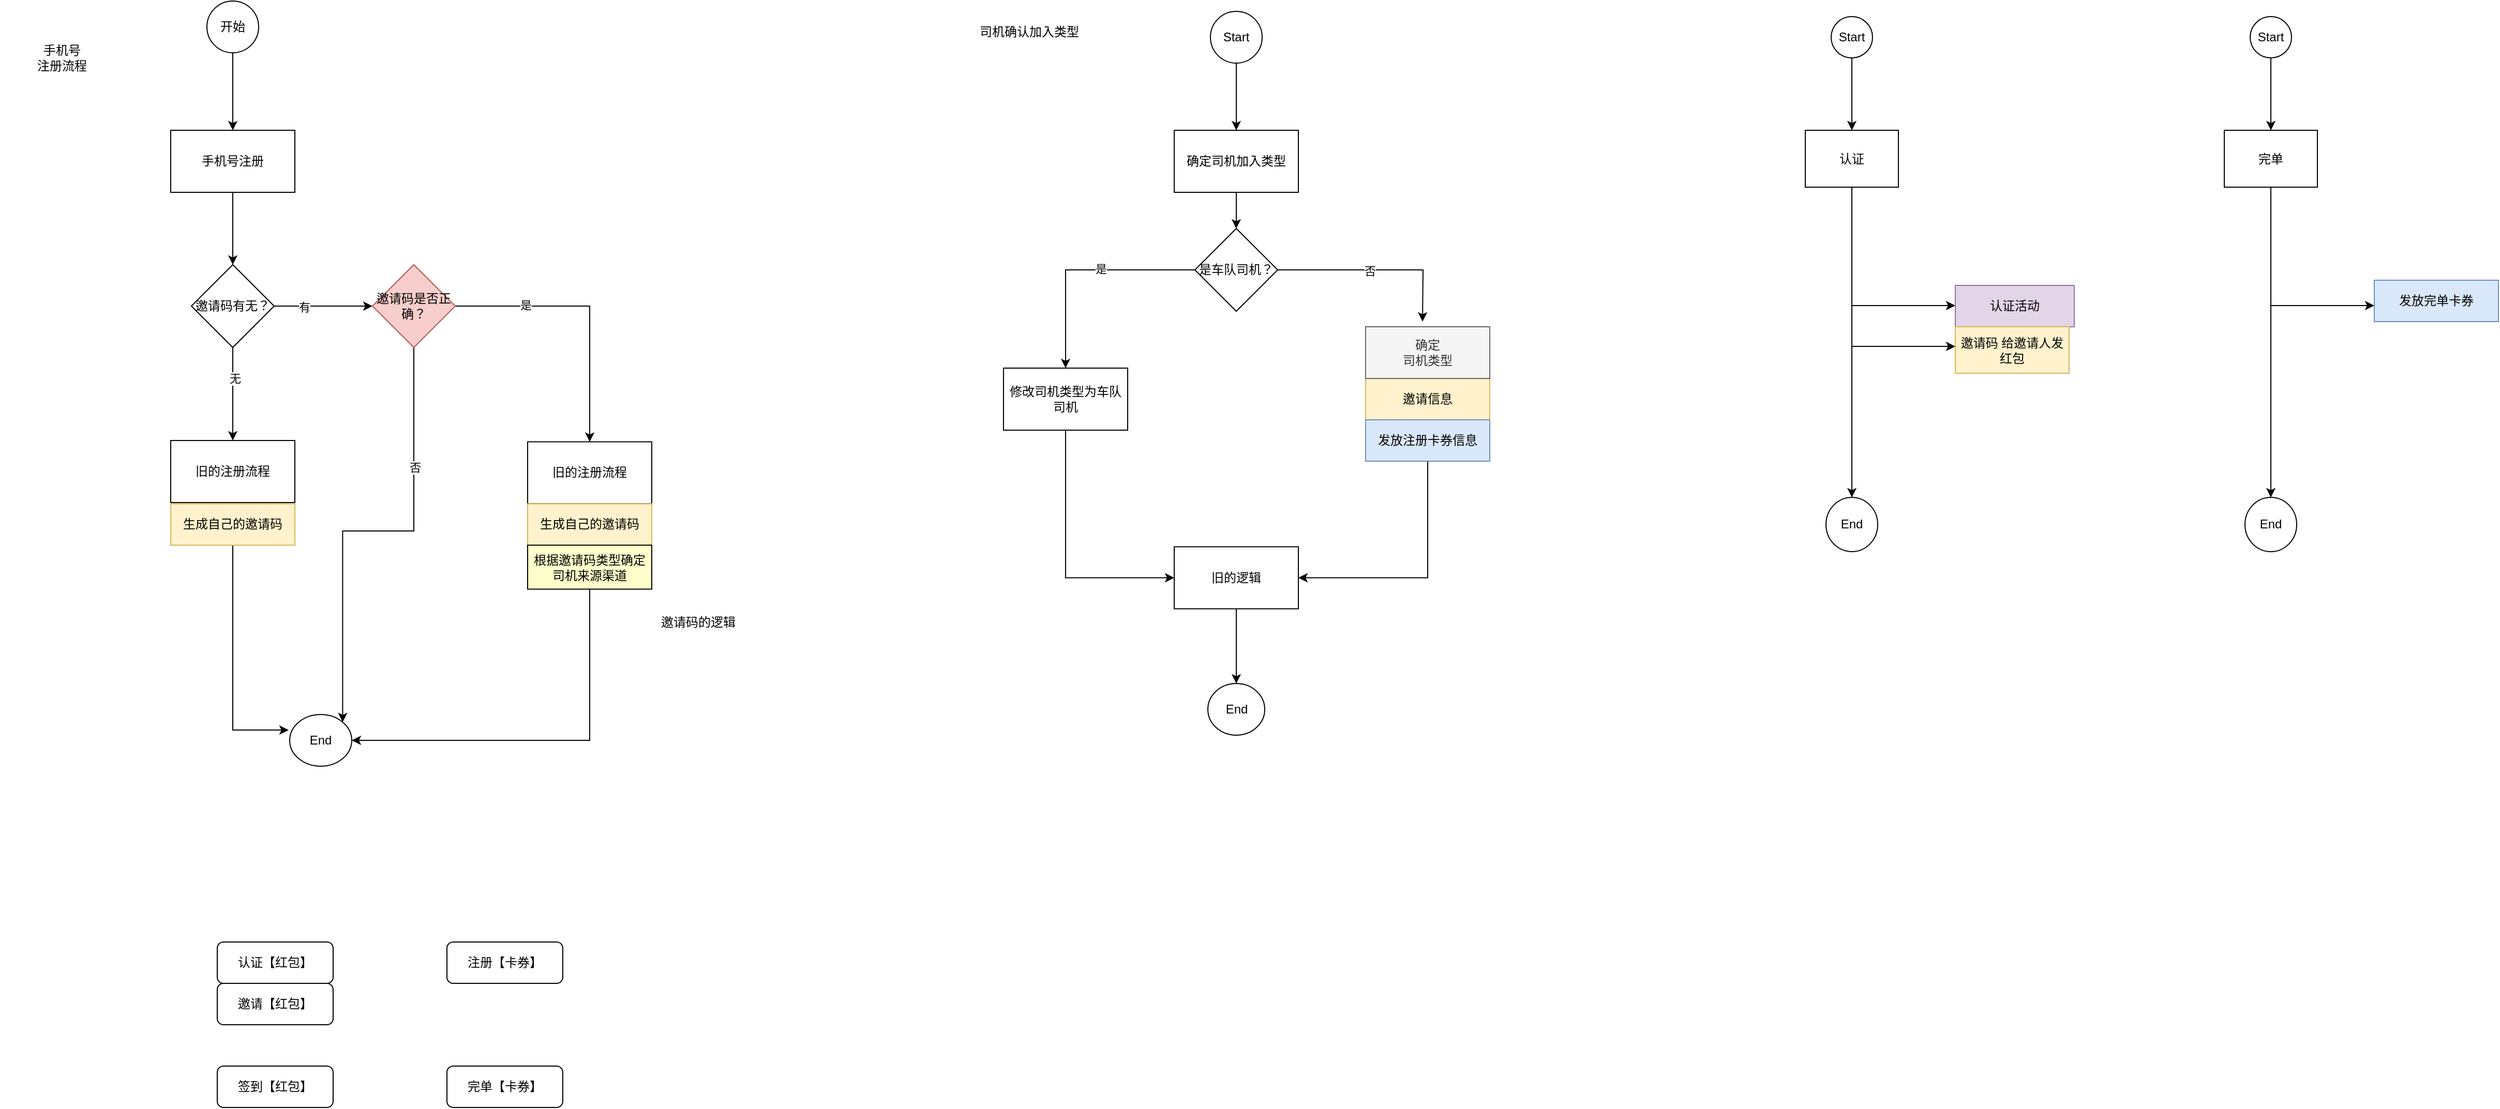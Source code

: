<mxfile version="14.9.2" type="github">
  <diagram id="p6EXZn2dfl58WSxxSQBU" name="第 1 页">
    <mxGraphModel dx="1362" dy="885" grid="1" gridSize="10" guides="1" tooltips="1" connect="1" arrows="1" fold="1" page="1" pageScale="1" pageWidth="827" pageHeight="1169" math="0" shadow="0">
      <root>
        <mxCell id="0" />
        <mxCell id="1" parent="0" />
        <mxCell id="gJI-kXEuVbk1BfwO42Kd-3" value="" style="edgeStyle=orthogonalEdgeStyle;rounded=0;orthogonalLoop=1;jettySize=auto;html=1;" parent="1" source="gJI-kXEuVbk1BfwO42Kd-1" target="gJI-kXEuVbk1BfwO42Kd-2" edge="1">
          <mxGeometry relative="1" as="geometry" />
        </mxCell>
        <mxCell id="gJI-kXEuVbk1BfwO42Kd-1" value="开始" style="ellipse;whiteSpace=wrap;html=1;" parent="1" vertex="1">
          <mxGeometry x="310" y="80" width="50" height="50" as="geometry" />
        </mxCell>
        <mxCell id="gJI-kXEuVbk1BfwO42Kd-5" value="" style="edgeStyle=orthogonalEdgeStyle;rounded=0;orthogonalLoop=1;jettySize=auto;html=1;" parent="1" source="gJI-kXEuVbk1BfwO42Kd-2" target="gJI-kXEuVbk1BfwO42Kd-4" edge="1">
          <mxGeometry relative="1" as="geometry" />
        </mxCell>
        <mxCell id="gJI-kXEuVbk1BfwO42Kd-2" value="手机号注册" style="whiteSpace=wrap;html=1;" parent="1" vertex="1">
          <mxGeometry x="275" y="205" width="120" height="60" as="geometry" />
        </mxCell>
        <mxCell id="gJI-kXEuVbk1BfwO42Kd-7" value="" style="edgeStyle=orthogonalEdgeStyle;rounded=0;orthogonalLoop=1;jettySize=auto;html=1;" parent="1" source="gJI-kXEuVbk1BfwO42Kd-4" target="gJI-kXEuVbk1BfwO42Kd-6" edge="1">
          <mxGeometry relative="1" as="geometry" />
        </mxCell>
        <mxCell id="gJI-kXEuVbk1BfwO42Kd-8" value="无" style="edgeLabel;html=1;align=center;verticalAlign=middle;resizable=0;points=[];" parent="gJI-kXEuVbk1BfwO42Kd-7" vertex="1" connectable="0">
          <mxGeometry x="-0.333" y="2" relative="1" as="geometry">
            <mxPoint as="offset" />
          </mxGeometry>
        </mxCell>
        <mxCell id="gJI-kXEuVbk1BfwO42Kd-10" value="" style="edgeStyle=orthogonalEdgeStyle;rounded=0;orthogonalLoop=1;jettySize=auto;html=1;" parent="1" source="gJI-kXEuVbk1BfwO42Kd-4" edge="1">
          <mxGeometry relative="1" as="geometry">
            <mxPoint x="470" y="375" as="targetPoint" />
          </mxGeometry>
        </mxCell>
        <mxCell id="gJI-kXEuVbk1BfwO42Kd-11" value="有" style="edgeLabel;html=1;align=center;verticalAlign=middle;resizable=0;points=[];" parent="gJI-kXEuVbk1BfwO42Kd-10" vertex="1" connectable="0">
          <mxGeometry x="-0.4" y="-1" relative="1" as="geometry">
            <mxPoint as="offset" />
          </mxGeometry>
        </mxCell>
        <mxCell id="gJI-kXEuVbk1BfwO42Kd-4" value="邀请码有无？" style="rhombus;whiteSpace=wrap;html=1;" parent="1" vertex="1">
          <mxGeometry x="295" y="335" width="80" height="80" as="geometry" />
        </mxCell>
        <mxCell id="gJI-kXEuVbk1BfwO42Kd-6" value="旧的注册流程" style="whiteSpace=wrap;html=1;" parent="1" vertex="1">
          <mxGeometry x="275" y="505" width="120" height="60" as="geometry" />
        </mxCell>
        <mxCell id="gJI-kXEuVbk1BfwO42Kd-15" style="edgeStyle=orthogonalEdgeStyle;rounded=0;orthogonalLoop=1;jettySize=auto;html=1;exitX=0.5;exitY=1;exitDx=0;exitDy=0;entryX=1;entryY=0;entryDx=0;entryDy=0;" parent="1" source="gJI-kXEuVbk1BfwO42Kd-12" target="gJI-kXEuVbk1BfwO42Kd-13" edge="1">
          <mxGeometry relative="1" as="geometry" />
        </mxCell>
        <mxCell id="gJI-kXEuVbk1BfwO42Kd-16" value="否" style="edgeLabel;html=1;align=center;verticalAlign=middle;resizable=0;points=[];" parent="gJI-kXEuVbk1BfwO42Kd-15" vertex="1" connectable="0">
          <mxGeometry x="-0.462" y="1" relative="1" as="geometry">
            <mxPoint as="offset" />
          </mxGeometry>
        </mxCell>
        <mxCell id="gJI-kXEuVbk1BfwO42Kd-18" value="" style="edgeStyle=orthogonalEdgeStyle;rounded=0;orthogonalLoop=1;jettySize=auto;html=1;" parent="1" source="gJI-kXEuVbk1BfwO42Kd-12" target="gJI-kXEuVbk1BfwO42Kd-17" edge="1">
          <mxGeometry relative="1" as="geometry" />
        </mxCell>
        <mxCell id="gJI-kXEuVbk1BfwO42Kd-53" value="是" style="edgeLabel;html=1;align=center;verticalAlign=middle;resizable=0;points=[];" parent="gJI-kXEuVbk1BfwO42Kd-18" vertex="1" connectable="0">
          <mxGeometry x="-0.479" y="1" relative="1" as="geometry">
            <mxPoint as="offset" />
          </mxGeometry>
        </mxCell>
        <mxCell id="gJI-kXEuVbk1BfwO42Kd-12" value="邀请码是否正确？" style="rhombus;whiteSpace=wrap;html=1;fillColor=#f8cecc;strokeColor=#b85450;" parent="1" vertex="1">
          <mxGeometry x="470" y="335" width="80" height="80" as="geometry" />
        </mxCell>
        <mxCell id="gJI-kXEuVbk1BfwO42Kd-13" value="End" style="ellipse;whiteSpace=wrap;html=1;" parent="1" vertex="1">
          <mxGeometry x="390" y="770" width="60" height="50" as="geometry" />
        </mxCell>
        <mxCell id="gJI-kXEuVbk1BfwO42Kd-17" value="旧的注册流程" style="whiteSpace=wrap;html=1;" parent="1" vertex="1">
          <mxGeometry x="620" y="506.25" width="120" height="60" as="geometry" />
        </mxCell>
        <mxCell id="gJI-kXEuVbk1BfwO42Kd-21" style="edgeStyle=orthogonalEdgeStyle;rounded=0;orthogonalLoop=1;jettySize=auto;html=1;exitX=0.5;exitY=1;exitDx=0;exitDy=0;entryX=1;entryY=0.5;entryDx=0;entryDy=0;" parent="1" source="gJI-kXEuVbk1BfwO42Kd-43" target="gJI-kXEuVbk1BfwO42Kd-13" edge="1">
          <mxGeometry relative="1" as="geometry" />
        </mxCell>
        <mxCell id="gJI-kXEuVbk1BfwO42Kd-22" value="手机号&lt;br&gt;注册流程" style="text;html=1;strokeColor=none;fillColor=none;align=center;verticalAlign=middle;whiteSpace=wrap;rounded=0;" parent="1" vertex="1">
          <mxGeometry x="110" y="90" width="120" height="90" as="geometry" />
        </mxCell>
        <mxCell id="gJI-kXEuVbk1BfwO42Kd-27" value="" style="edgeStyle=orthogonalEdgeStyle;rounded=0;orthogonalLoop=1;jettySize=auto;html=1;" parent="1" source="gJI-kXEuVbk1BfwO42Kd-23" target="gJI-kXEuVbk1BfwO42Kd-26" edge="1">
          <mxGeometry relative="1" as="geometry" />
        </mxCell>
        <mxCell id="gJI-kXEuVbk1BfwO42Kd-23" value="Start" style="ellipse;whiteSpace=wrap;html=1;" parent="1" vertex="1">
          <mxGeometry x="1280" y="90" width="50" height="50" as="geometry" />
        </mxCell>
        <mxCell id="gJI-kXEuVbk1BfwO42Kd-24" value="司机确认加入类型" style="text;html=1;strokeColor=none;fillColor=none;align=center;verticalAlign=middle;whiteSpace=wrap;rounded=0;" parent="1" vertex="1">
          <mxGeometry x="1050" y="95" width="110" height="30" as="geometry" />
        </mxCell>
        <mxCell id="JhTld3Q9pQPOCr_IRsFG-4" value="" style="edgeStyle=orthogonalEdgeStyle;rounded=0;orthogonalLoop=1;jettySize=auto;html=1;" edge="1" parent="1" source="gJI-kXEuVbk1BfwO42Kd-26" target="JhTld3Q9pQPOCr_IRsFG-3">
          <mxGeometry relative="1" as="geometry" />
        </mxCell>
        <mxCell id="gJI-kXEuVbk1BfwO42Kd-26" value="确定司机加入类型" style="whiteSpace=wrap;html=1;" parent="1" vertex="1">
          <mxGeometry x="1245" y="205" width="120" height="60" as="geometry" />
        </mxCell>
        <mxCell id="gJI-kXEuVbk1BfwO42Kd-35" value="" style="edgeStyle=orthogonalEdgeStyle;rounded=0;orthogonalLoop=1;jettySize=auto;html=1;" parent="1" source="gJI-kXEuVbk1BfwO42Kd-30" target="gJI-kXEuVbk1BfwO42Kd-34" edge="1">
          <mxGeometry relative="1" as="geometry" />
        </mxCell>
        <mxCell id="gJI-kXEuVbk1BfwO42Kd-30" value="旧的逻辑" style="whiteSpace=wrap;html=1;" parent="1" vertex="1">
          <mxGeometry x="1245" y="607.75" width="120" height="60" as="geometry" />
        </mxCell>
        <mxCell id="gJI-kXEuVbk1BfwO42Kd-34" value="End" style="ellipse;whiteSpace=wrap;html=1;" parent="1" vertex="1">
          <mxGeometry x="1277.5" y="740" width="55" height="50" as="geometry" />
        </mxCell>
        <mxCell id="gJI-kXEuVbk1BfwO42Kd-38" value="生成自己的邀请码" style="rounded=0;whiteSpace=wrap;html=1;fillColor=#fff2cc;strokeColor=#d6b656;" parent="1" vertex="1">
          <mxGeometry x="620" y="566.25" width="120" height="40" as="geometry" />
        </mxCell>
        <mxCell id="gJI-kXEuVbk1BfwO42Kd-41" style="edgeStyle=orthogonalEdgeStyle;rounded=0;orthogonalLoop=1;jettySize=auto;html=1;exitX=0.5;exitY=1;exitDx=0;exitDy=0;entryX=-0.017;entryY=0.3;entryDx=0;entryDy=0;entryPerimeter=0;" parent="1" source="gJI-kXEuVbk1BfwO42Kd-40" target="gJI-kXEuVbk1BfwO42Kd-13" edge="1">
          <mxGeometry relative="1" as="geometry" />
        </mxCell>
        <mxCell id="gJI-kXEuVbk1BfwO42Kd-40" value="生成自己的邀请码" style="rounded=0;whiteSpace=wrap;html=1;fillColor=#fff2cc;strokeColor=#d6b656;" parent="1" vertex="1">
          <mxGeometry x="275" y="566.25" width="120" height="40" as="geometry" />
        </mxCell>
        <mxCell id="gJI-kXEuVbk1BfwO42Kd-43" value="根据邀请码类型确定&lt;br&gt;司机来源渠道" style="rounded=0;whiteSpace=wrap;html=1;fillColor=#FFFFCC;" parent="1" vertex="1">
          <mxGeometry x="620" y="606.25" width="120" height="42.5" as="geometry" />
        </mxCell>
        <mxCell id="gJI-kXEuVbk1BfwO42Kd-46" value="" style="edgeStyle=orthogonalEdgeStyle;rounded=0;orthogonalLoop=1;jettySize=auto;html=1;" parent="1" source="gJI-kXEuVbk1BfwO42Kd-44" target="gJI-kXEuVbk1BfwO42Kd-45" edge="1">
          <mxGeometry relative="1" as="geometry" />
        </mxCell>
        <mxCell id="gJI-kXEuVbk1BfwO42Kd-44" value="Start" style="ellipse;whiteSpace=wrap;html=1;" parent="1" vertex="1">
          <mxGeometry x="1880" y="95" width="40" height="40" as="geometry" />
        </mxCell>
        <mxCell id="gJI-kXEuVbk1BfwO42Kd-48" value="" style="edgeStyle=orthogonalEdgeStyle;rounded=0;orthogonalLoop=1;jettySize=auto;html=1;" parent="1" source="gJI-kXEuVbk1BfwO42Kd-45" target="gJI-kXEuVbk1BfwO42Kd-47" edge="1">
          <mxGeometry relative="1" as="geometry" />
        </mxCell>
        <mxCell id="gJI-kXEuVbk1BfwO42Kd-45" value="认证" style="whiteSpace=wrap;html=1;" parent="1" vertex="1">
          <mxGeometry x="1855" y="205" width="90" height="55" as="geometry" />
        </mxCell>
        <mxCell id="gJI-kXEuVbk1BfwO42Kd-47" value="End" style="ellipse;whiteSpace=wrap;html=1;" parent="1" vertex="1">
          <mxGeometry x="1875" y="560" width="50" height="52.5" as="geometry" />
        </mxCell>
        <mxCell id="gJI-kXEuVbk1BfwO42Kd-49" value="认证活动" style="rounded=0;whiteSpace=wrap;html=1;fillColor=#e1d5e7;strokeColor=#9673a6;" parent="1" vertex="1">
          <mxGeometry x="2000" y="355" width="115" height="40" as="geometry" />
        </mxCell>
        <mxCell id="gJI-kXEuVbk1BfwO42Kd-50" value="邀请码 给邀请人发红包" style="rounded=0;whiteSpace=wrap;html=1;fillColor=#fff2cc;strokeColor=#d6b656;" parent="1" vertex="1">
          <mxGeometry x="2000" y="395" width="110" height="45" as="geometry" />
        </mxCell>
        <mxCell id="gJI-kXEuVbk1BfwO42Kd-51" value="" style="endArrow=classic;html=1;" parent="1" edge="1">
          <mxGeometry width="50" height="50" relative="1" as="geometry">
            <mxPoint x="1900" y="374.5" as="sourcePoint" />
            <mxPoint x="2000" y="374.5" as="targetPoint" />
          </mxGeometry>
        </mxCell>
        <mxCell id="gJI-kXEuVbk1BfwO42Kd-52" value="" style="endArrow=classic;html=1;" parent="1" edge="1">
          <mxGeometry width="50" height="50" relative="1" as="geometry">
            <mxPoint x="1900" y="414" as="sourcePoint" />
            <mxPoint x="2000" y="414" as="targetPoint" />
          </mxGeometry>
        </mxCell>
        <mxCell id="gJI-kXEuVbk1BfwO42Kd-60" value="邀请码的逻辑" style="text;html=1;strokeColor=none;fillColor=none;align=center;verticalAlign=middle;whiteSpace=wrap;rounded=0;" parent="1" vertex="1">
          <mxGeometry x="740" y="667.75" width="90" height="26" as="geometry" />
        </mxCell>
        <mxCell id="JhTld3Q9pQPOCr_IRsFG-6" value="" style="edgeStyle=orthogonalEdgeStyle;rounded=0;orthogonalLoop=1;jettySize=auto;html=1;" edge="1" parent="1" source="JhTld3Q9pQPOCr_IRsFG-3" target="JhTld3Q9pQPOCr_IRsFG-5">
          <mxGeometry relative="1" as="geometry" />
        </mxCell>
        <mxCell id="JhTld3Q9pQPOCr_IRsFG-7" value="是" style="edgeLabel;html=1;align=center;verticalAlign=middle;resizable=0;points=[];" vertex="1" connectable="0" parent="JhTld3Q9pQPOCr_IRsFG-6">
          <mxGeometry x="-0.167" y="-1" relative="1" as="geometry">
            <mxPoint as="offset" />
          </mxGeometry>
        </mxCell>
        <mxCell id="JhTld3Q9pQPOCr_IRsFG-10" value="" style="edgeStyle=orthogonalEdgeStyle;rounded=0;orthogonalLoop=1;jettySize=auto;html=1;" edge="1" parent="1" source="JhTld3Q9pQPOCr_IRsFG-3">
          <mxGeometry relative="1" as="geometry">
            <mxPoint x="1485" y="390" as="targetPoint" />
          </mxGeometry>
        </mxCell>
        <mxCell id="JhTld3Q9pQPOCr_IRsFG-11" value="否" style="edgeLabel;html=1;align=center;verticalAlign=middle;resizable=0;points=[];" vertex="1" connectable="0" parent="JhTld3Q9pQPOCr_IRsFG-10">
          <mxGeometry x="-0.067" y="-1" relative="1" as="geometry">
            <mxPoint as="offset" />
          </mxGeometry>
        </mxCell>
        <mxCell id="JhTld3Q9pQPOCr_IRsFG-3" value="是车队司机？" style="rhombus;whiteSpace=wrap;html=1;" vertex="1" parent="1">
          <mxGeometry x="1265" y="300" width="80" height="80" as="geometry" />
        </mxCell>
        <mxCell id="JhTld3Q9pQPOCr_IRsFG-8" style="edgeStyle=orthogonalEdgeStyle;rounded=0;orthogonalLoop=1;jettySize=auto;html=1;exitX=0.5;exitY=1;exitDx=0;exitDy=0;entryX=0;entryY=0.5;entryDx=0;entryDy=0;" edge="1" parent="1" source="JhTld3Q9pQPOCr_IRsFG-5" target="gJI-kXEuVbk1BfwO42Kd-30">
          <mxGeometry relative="1" as="geometry" />
        </mxCell>
        <mxCell id="JhTld3Q9pQPOCr_IRsFG-5" value="修改司机类型为车队司机" style="whiteSpace=wrap;html=1;" vertex="1" parent="1">
          <mxGeometry x="1080" y="435" width="120" height="60" as="geometry" />
        </mxCell>
        <mxCell id="gJI-kXEuVbk1BfwO42Kd-54" value="邀请信息" style="rounded=0;whiteSpace=wrap;html=1;fillColor=#fff2cc;strokeColor=#d6b656;" parent="1" vertex="1">
          <mxGeometry x="1430" y="445" width="120" height="40" as="geometry" />
        </mxCell>
        <mxCell id="JhTld3Q9pQPOCr_IRsFG-12" style="edgeStyle=orthogonalEdgeStyle;rounded=0;orthogonalLoop=1;jettySize=auto;html=1;entryX=1;entryY=0.5;entryDx=0;entryDy=0;exitX=0.5;exitY=1;exitDx=0;exitDy=0;" edge="1" parent="1" source="gJI-kXEuVbk1BfwO42Kd-55" target="gJI-kXEuVbk1BfwO42Kd-30">
          <mxGeometry relative="1" as="geometry" />
        </mxCell>
        <mxCell id="gJI-kXEuVbk1BfwO42Kd-55" value="发放注册卡券信息" style="rounded=0;whiteSpace=wrap;html=1;fillColor=#dae8fc;strokeColor=#6c8ebf;" parent="1" vertex="1">
          <mxGeometry x="1430" y="485" width="120" height="40" as="geometry" />
        </mxCell>
        <mxCell id="gJI-kXEuVbk1BfwO42Kd-57" value="确定&lt;br&gt;司机类型" style="whiteSpace=wrap;html=1;fillColor=#f5f5f5;strokeColor=#666666;fontColor=#333333;" parent="1" vertex="1">
          <mxGeometry x="1430" y="395" width="120" height="50" as="geometry" />
        </mxCell>
        <mxCell id="JhTld3Q9pQPOCr_IRsFG-13" value="" style="edgeStyle=orthogonalEdgeStyle;rounded=0;orthogonalLoop=1;jettySize=auto;html=1;" edge="1" parent="1" source="JhTld3Q9pQPOCr_IRsFG-14" target="JhTld3Q9pQPOCr_IRsFG-16">
          <mxGeometry relative="1" as="geometry" />
        </mxCell>
        <mxCell id="JhTld3Q9pQPOCr_IRsFG-14" value="Start" style="ellipse;whiteSpace=wrap;html=1;" vertex="1" parent="1">
          <mxGeometry x="2285" y="95" width="40" height="40" as="geometry" />
        </mxCell>
        <mxCell id="JhTld3Q9pQPOCr_IRsFG-15" value="" style="edgeStyle=orthogonalEdgeStyle;rounded=0;orthogonalLoop=1;jettySize=auto;html=1;" edge="1" parent="1" source="JhTld3Q9pQPOCr_IRsFG-16" target="JhTld3Q9pQPOCr_IRsFG-17">
          <mxGeometry relative="1" as="geometry" />
        </mxCell>
        <mxCell id="JhTld3Q9pQPOCr_IRsFG-16" value="完单" style="whiteSpace=wrap;html=1;" vertex="1" parent="1">
          <mxGeometry x="2260" y="205" width="90" height="55" as="geometry" />
        </mxCell>
        <mxCell id="JhTld3Q9pQPOCr_IRsFG-17" value="End" style="ellipse;whiteSpace=wrap;html=1;" vertex="1" parent="1">
          <mxGeometry x="2280" y="560" width="50" height="52.5" as="geometry" />
        </mxCell>
        <mxCell id="JhTld3Q9pQPOCr_IRsFG-20" value="" style="endArrow=classic;html=1;" edge="1" parent="1">
          <mxGeometry width="50" height="50" relative="1" as="geometry">
            <mxPoint x="2305" y="374.5" as="sourcePoint" />
            <mxPoint x="2405" y="374.5" as="targetPoint" />
          </mxGeometry>
        </mxCell>
        <mxCell id="JhTld3Q9pQPOCr_IRsFG-22" value="发放完单卡券" style="rounded=0;whiteSpace=wrap;html=1;fillColor=#dae8fc;strokeColor=#6c8ebf;" vertex="1" parent="1">
          <mxGeometry x="2405" y="350" width="120" height="40" as="geometry" />
        </mxCell>
        <mxCell id="JhTld3Q9pQPOCr_IRsFG-23" value="认证【红包】" style="rounded=1;whiteSpace=wrap;html=1;" vertex="1" parent="1">
          <mxGeometry x="320" y="990" width="112" height="40" as="geometry" />
        </mxCell>
        <mxCell id="JhTld3Q9pQPOCr_IRsFG-25" value="邀请【红包】" style="rounded=1;whiteSpace=wrap;html=1;" vertex="1" parent="1">
          <mxGeometry x="320" y="1030" width="112" height="40" as="geometry" />
        </mxCell>
        <mxCell id="JhTld3Q9pQPOCr_IRsFG-26" value="签到【红包】" style="rounded=1;whiteSpace=wrap;html=1;" vertex="1" parent="1">
          <mxGeometry x="320" y="1110" width="112" height="40" as="geometry" />
        </mxCell>
        <mxCell id="JhTld3Q9pQPOCr_IRsFG-27" value="注册【卡券】" style="rounded=1;whiteSpace=wrap;html=1;" vertex="1" parent="1">
          <mxGeometry x="542" y="990" width="112" height="40" as="geometry" />
        </mxCell>
        <mxCell id="JhTld3Q9pQPOCr_IRsFG-28" value="完单【卡券】" style="rounded=1;whiteSpace=wrap;html=1;" vertex="1" parent="1">
          <mxGeometry x="542" y="1110" width="112" height="40" as="geometry" />
        </mxCell>
      </root>
    </mxGraphModel>
  </diagram>
</mxfile>
